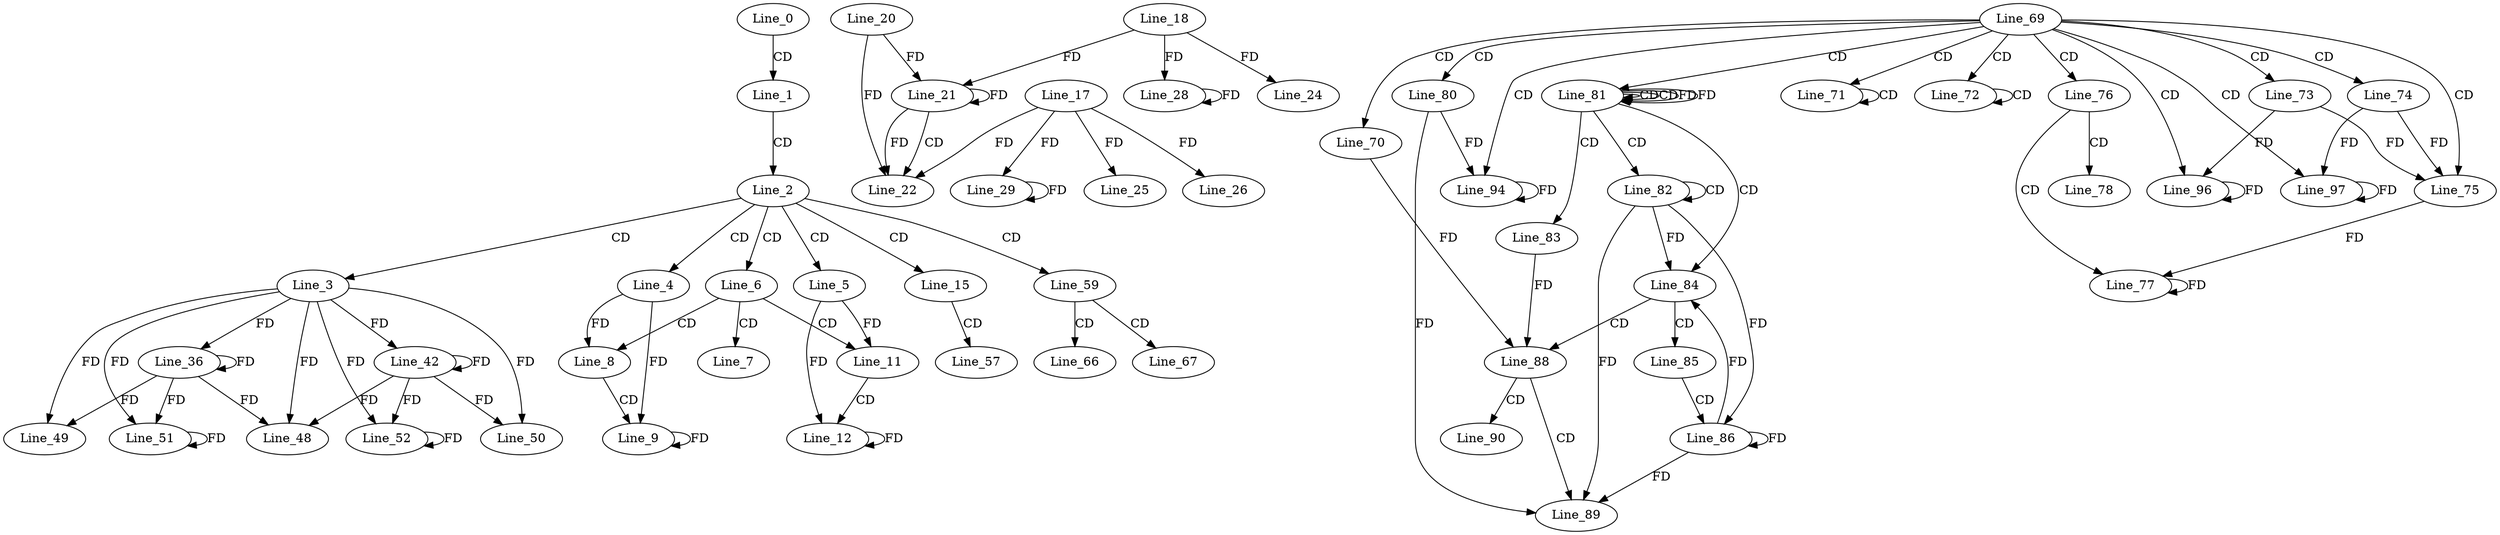 digraph G {
  Line_0;
  Line_1;
  Line_2;
  Line_3;
  Line_4;
  Line_5;
  Line_6;
  Line_7;
  Line_8;
  Line_8;
  Line_9;
  Line_9;
  Line_9;
  Line_11;
  Line_11;
  Line_12;
  Line_12;
  Line_12;
  Line_15;
  Line_21;
  Line_20;
  Line_21;
  Line_18;
  Line_21;
  Line_22;
  Line_17;
  Line_24;
  Line_25;
  Line_26;
  Line_28;
  Line_29;
  Line_36;
  Line_36;
  Line_42;
  Line_42;
  Line_48;
  Line_48;
  Line_49;
  Line_50;
  Line_51;
  Line_52;
  Line_57;
  Line_59;
  Line_66;
  Line_67;
  Line_69;
  Line_70;
  Line_71;
  Line_71;
  Line_72;
  Line_72;
  Line_73;
  Line_74;
  Line_75;
  Line_75;
  Line_76;
  Line_77;
  Line_78;
  Line_80;
  Line_81;
  Line_81;
  Line_81;
  Line_82;
  Line_82;
  Line_83;
  Line_84;
  Line_84;
  Line_84;
  Line_85;
  Line_86;
  Line_88;
  Line_89;
  Line_90;
  Line_94;
  Line_96;
  Line_97;
  Line_0 -> Line_1 [ label="CD" ];
  Line_1 -> Line_2 [ label="CD" ];
  Line_2 -> Line_3 [ label="CD" ];
  Line_2 -> Line_4 [ label="CD" ];
  Line_2 -> Line_5 [ label="CD" ];
  Line_2 -> Line_6 [ label="CD" ];
  Line_6 -> Line_7 [ label="CD" ];
  Line_6 -> Line_8 [ label="CD" ];
  Line_4 -> Line_8 [ label="FD" ];
  Line_8 -> Line_9 [ label="CD" ];
  Line_4 -> Line_9 [ label="FD" ];
  Line_9 -> Line_9 [ label="FD" ];
  Line_6 -> Line_11 [ label="CD" ];
  Line_5 -> Line_11 [ label="FD" ];
  Line_11 -> Line_12 [ label="CD" ];
  Line_5 -> Line_12 [ label="FD" ];
  Line_12 -> Line_12 [ label="FD" ];
  Line_2 -> Line_15 [ label="CD" ];
  Line_21 -> Line_21 [ label="FD" ];
  Line_20 -> Line_21 [ label="FD" ];
  Line_18 -> Line_21 [ label="FD" ];
  Line_21 -> Line_22 [ label="CD" ];
  Line_17 -> Line_22 [ label="FD" ];
  Line_21 -> Line_22 [ label="FD" ];
  Line_20 -> Line_22 [ label="FD" ];
  Line_18 -> Line_24 [ label="FD" ];
  Line_17 -> Line_25 [ label="FD" ];
  Line_17 -> Line_26 [ label="FD" ];
  Line_18 -> Line_28 [ label="FD" ];
  Line_28 -> Line_28 [ label="FD" ];
  Line_17 -> Line_29 [ label="FD" ];
  Line_29 -> Line_29 [ label="FD" ];
  Line_3 -> Line_36 [ label="FD" ];
  Line_36 -> Line_36 [ label="FD" ];
  Line_3 -> Line_42 [ label="FD" ];
  Line_42 -> Line_42 [ label="FD" ];
  Line_3 -> Line_48 [ label="FD" ];
  Line_42 -> Line_48 [ label="FD" ];
  Line_36 -> Line_48 [ label="FD" ];
  Line_3 -> Line_49 [ label="FD" ];
  Line_36 -> Line_49 [ label="FD" ];
  Line_3 -> Line_50 [ label="FD" ];
  Line_42 -> Line_50 [ label="FD" ];
  Line_3 -> Line_51 [ label="FD" ];
  Line_36 -> Line_51 [ label="FD" ];
  Line_51 -> Line_51 [ label="FD" ];
  Line_3 -> Line_52 [ label="FD" ];
  Line_42 -> Line_52 [ label="FD" ];
  Line_52 -> Line_52 [ label="FD" ];
  Line_15 -> Line_57 [ label="CD" ];
  Line_2 -> Line_59 [ label="CD" ];
  Line_59 -> Line_66 [ label="CD" ];
  Line_59 -> Line_67 [ label="CD" ];
  Line_69 -> Line_70 [ label="CD" ];
  Line_69 -> Line_71 [ label="CD" ];
  Line_71 -> Line_71 [ label="CD" ];
  Line_69 -> Line_72 [ label="CD" ];
  Line_72 -> Line_72 [ label="CD" ];
  Line_69 -> Line_73 [ label="CD" ];
  Line_69 -> Line_74 [ label="CD" ];
  Line_69 -> Line_75 [ label="CD" ];
  Line_73 -> Line_75 [ label="FD" ];
  Line_74 -> Line_75 [ label="FD" ];
  Line_69 -> Line_76 [ label="CD" ];
  Line_76 -> Line_77 [ label="CD" ];
  Line_75 -> Line_77 [ label="FD" ];
  Line_77 -> Line_77 [ label="FD" ];
  Line_76 -> Line_78 [ label="CD" ];
  Line_69 -> Line_80 [ label="CD" ];
  Line_69 -> Line_81 [ label="CD" ];
  Line_81 -> Line_81 [ label="CD" ];
  Line_81 -> Line_81 [ label="CD" ];
  Line_81 -> Line_81 [ label="FD" ];
  Line_81 -> Line_82 [ label="CD" ];
  Line_82 -> Line_82 [ label="CD" ];
  Line_81 -> Line_83 [ label="CD" ];
  Line_81 -> Line_84 [ label="CD" ];
  Line_82 -> Line_84 [ label="FD" ];
  Line_84 -> Line_85 [ label="CD" ];
  Line_85 -> Line_86 [ label="CD" ];
  Line_82 -> Line_86 [ label="FD" ];
  Line_86 -> Line_86 [ label="FD" ];
  Line_84 -> Line_88 [ label="CD" ];
  Line_83 -> Line_88 [ label="FD" ];
  Line_70 -> Line_88 [ label="FD" ];
  Line_88 -> Line_89 [ label="CD" ];
  Line_80 -> Line_89 [ label="FD" ];
  Line_82 -> Line_89 [ label="FD" ];
  Line_86 -> Line_89 [ label="FD" ];
  Line_88 -> Line_90 [ label="CD" ];
  Line_69 -> Line_94 [ label="CD" ];
  Line_80 -> Line_94 [ label="FD" ];
  Line_94 -> Line_94 [ label="FD" ];
  Line_69 -> Line_96 [ label="CD" ];
  Line_73 -> Line_96 [ label="FD" ];
  Line_96 -> Line_96 [ label="FD" ];
  Line_69 -> Line_97 [ label="CD" ];
  Line_74 -> Line_97 [ label="FD" ];
  Line_97 -> Line_97 [ label="FD" ];
  Line_81 -> Line_81 [ label="FD" ];
  Line_86 -> Line_84 [ label="FD" ];
}
